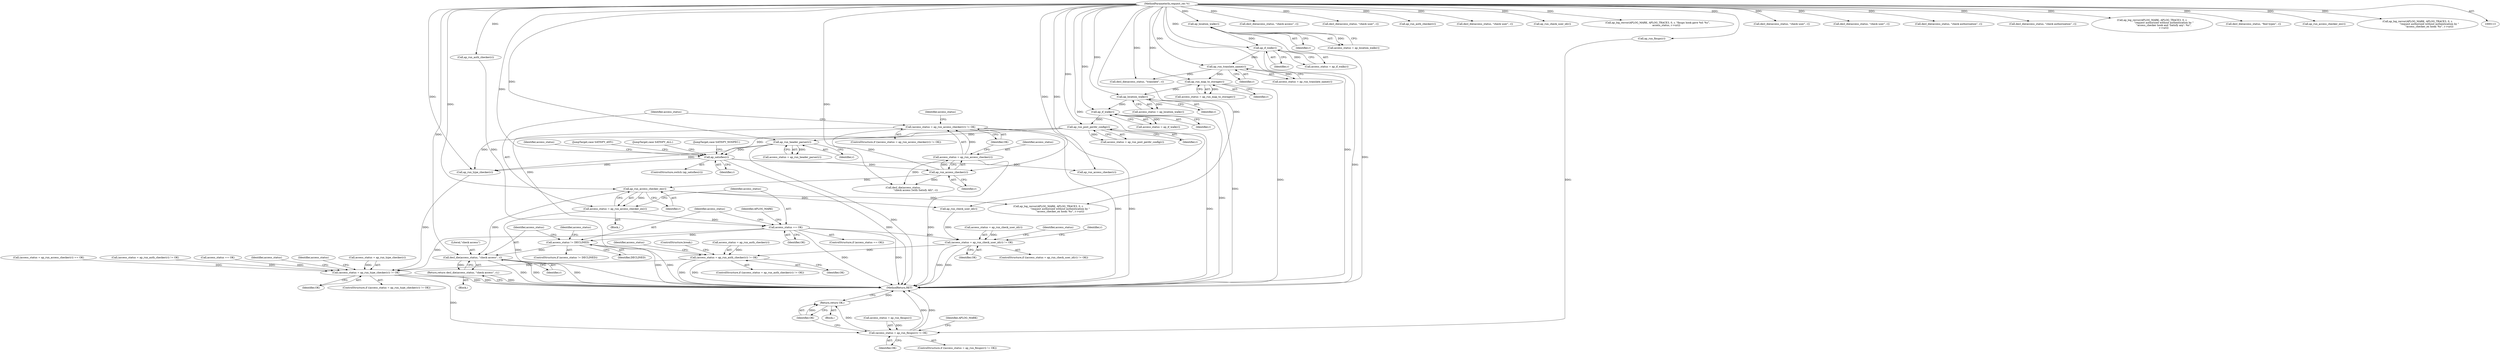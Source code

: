 digraph "1_httpd_cd2b7a26c776b0754fb98426a67804fd48118708@del" {
"1000422" [label="(Call,access_status == OK)"];
"1000417" [label="(Call,access_status = ap_run_access_checker_ex(r))"];
"1000419" [label="(Call,ap_run_access_checker_ex(r))"];
"1000408" [label="(Call,ap_run_access_checker(r))"];
"1000399" [label="(Call,ap_satisfies(r))"];
"1000309" [label="(Call,ap_run_post_perdir_config(r))"];
"1000276" [label="(Call,ap_if_walk(r))"];
"1000268" [label="(Call,ap_location_walk(r))"];
"1000260" [label="(Call,ap_run_map_to_storage(r))"];
"1000240" [label="(Call,ap_run_translate_name(r))"];
"1000207" [label="(Call,ap_if_walk(r))"];
"1000199" [label="(Call,ap_location_walk(r))"];
"1000114" [label="(MethodParameterIn,request_rec *r)"];
"1000324" [label="(Call,ap_run_header_parser(r))"];
"1000405" [label="(Call,(access_status = ap_run_access_checker(r)) != OK)"];
"1000406" [label="(Call,access_status = ap_run_access_checker(r))"];
"1000437" [label="(Call,access_status != DECLINED)"];
"1000442" [label="(Call,decl_die(access_status, \"check access\", r))"];
"1000441" [label="(Return,return decl_die(access_status, \"check access\", r);)"];
"1000449" [label="(Call,(access_status = ap_run_check_user_id(r)) != OK)"];
"1000477" [label="(Call,(access_status = ap_run_auth_checker(r)) != OK)"];
"1000583" [label="(Call,(access_status = ap_run_type_checker(r)) != OK)"];
"1000596" [label="(Call,(access_status = ap_run_fixups(r)) != OK)"];
"1000615" [label="(Return,return OK;)"];
"1000405" [label="(Call,(access_status = ap_run_access_checker(r)) != OK)"];
"1000454" [label="(Identifier,OK)"];
"1000534" [label="(Call,decl_die(access_status, \"check access\", r))"];
"1000424" [label="(Identifier,OK)"];
"1000597" [label="(Call,access_status = ap_run_fixups(r))"];
"1000276" [label="(Call,ap_if_walk(r))"];
"1000307" [label="(Call,access_status = ap_run_post_perdir_config(r))"];
"1000419" [label="(Call,ap_run_access_checker_ex(r))"];
"1000477" [label="(Call,(access_status = ap_run_auth_checker(r)) != OK)"];
"1000205" [label="(Call,access_status = ap_if_walk(r))"];
"1000564" [label="(Call,decl_die(access_status, \"check user\", r))"];
"1000418" [label="(Identifier,access_status)"];
"1000572" [label="(Call,ap_run_auth_checker(r))"];
"1000592" [label="(Identifier,access_status)"];
"1000458" [label="(Identifier,access_status)"];
"1000601" [label="(Identifier,OK)"];
"1000260" [label="(Call,ap_run_map_to_storage(r))"];
"1000240" [label="(Call,ap_run_translate_name(r))"];
"1000410" [label="(Identifier,OK)"];
"1000569" [label="(Call,(access_status = ap_run_auth_checker(r)) != OK)"];
"1000244" [label="(Call,decl_die(access_status, \"translate\", r))"];
"1000595" [label="(ControlStructure,if ((access_status = ap_run_fixups(r)) != OK))"];
"1000399" [label="(Call,ap_satisfies(r))"];
"1000489" [label="(ControlStructure,break;)"];
"1000588" [label="(Identifier,OK)"];
"1000549" [label="(Call,decl_die(access_status, \"check user\", r))"];
"1000476" [label="(ControlStructure,if ((access_status = ap_run_auth_checker(r)) != OK))"];
"1000490" [label="(JumpTarget,case SATISFY_ANY:)"];
"1000599" [label="(Call,ap_run_fixups(r))"];
"1000514" [label="(Call,access_status == OK)"];
"1000544" [label="(Call,ap_run_check_user_id(r))"];
"1000208" [label="(Identifier,r)"];
"1000603" [label="(Call,ap_log_rerror(APLOG_MARK, APLOG_TRACE3, 0, r, \"fixups hook gave %d: %s\",\n                      access_status, r->uri))"];
"1000441" [label="(Return,return decl_die(access_status, \"check access\", r);)"];
"1000438" [label="(Identifier,access_status)"];
"1000440" [label="(Block,)"];
"1000402" [label="(JumpTarget,case SATISFY_ALL:)"];
"1000266" [label="(Call,access_status = ap_location_walk(r))"];
"1000452" [label="(Call,ap_run_check_user_id(r))"];
"1000426" [label="(Call,ap_log_rerror(APLOG_MARK, APLOG_TRACE3, 0, r,\n                              \"request authorized without authentication by \"\n                              \"access_checker_ex hook: %s\", r->uri))"];
"1000408" [label="(Call,ap_run_access_checker(r))"];
"1000407" [label="(Identifier,access_status)"];
"1000480" [label="(Call,ap_run_auth_checker(r))"];
"1000457" [label="(Call,decl_die(access_status, \"check user\", r))"];
"1000495" [label="(Call,ap_run_access_checker(r))"];
"1000403" [label="(JumpTarget,case SATISFY_NOSPEC:)"];
"1000598" [label="(Identifier,access_status)"];
"1000445" [label="(Identifier,r)"];
"1000616" [label="(Identifier,OK)"];
"1000261" [label="(Identifier,r)"];
"1000472" [label="(Call,decl_die(access_status, \"check user\", r))"];
"1000615" [label="(Return,return OK;)"];
"1000421" [label="(ControlStructure,if (access_status == OK))"];
"1000485" [label="(Call,decl_die(access_status, \"check authorization\", r))"];
"1000269" [label="(Identifier,r)"];
"1000444" [label="(Literal,\"check access\")"];
"1000583" [label="(Call,(access_status = ap_run_type_checker(r)) != OK)"];
"1000241" [label="(Identifier,r)"];
"1000197" [label="(Call,access_status = ap_location_walk(r))"];
"1000604" [label="(Identifier,APLOG_MARK)"];
"1000439" [label="(Identifier,DECLINED)"];
"1000409" [label="(Identifier,r)"];
"1000486" [label="(Identifier,access_status)"];
"1000577" [label="(Call,decl_die(access_status, \"check authorization\", r))"];
"1000585" [label="(Identifier,access_status)"];
"1000238" [label="(Call,access_status = ap_run_translate_name(r))"];
"1000207" [label="(Call,ap_if_walk(r))"];
"1000586" [label="(Call,ap_run_type_checker(r))"];
"1000417" [label="(Call,access_status = ap_run_access_checker_ex(r))"];
"1000427" [label="(Identifier,APLOG_MARK)"];
"1000115" [label="(Block,)"];
"1000423" [label="(Identifier,access_status)"];
"1000450" [label="(Call,access_status = ap_run_check_user_id(r))"];
"1000277" [label="(Identifier,r)"];
"1000464" [label="(Identifier,r)"];
"1000268" [label="(Call,ap_location_walk(r))"];
"1000596" [label="(Call,(access_status = ap_run_fixups(r)) != OK)"];
"1000584" [label="(Call,access_status = ap_run_type_checker(r))"];
"1000114" [label="(MethodParameterIn,request_rec *r)"];
"1000309" [label="(Call,ap_run_post_perdir_config(r))"];
"1000499" [label="(Call,ap_log_rerror(APLOG_MARK, APLOG_TRACE3, 0, r,\n                              \"request authorized without authentication by \"\n                              \"access_checker hook and 'Satisfy any': %s\",\n                              r->uri))"];
"1000258" [label="(Call,access_status = ap_run_map_to_storage(r))"];
"1000413" [label="(Call,decl_die(access_status,\n                                \"check access (with Satisfy All)\", r))"];
"1000398" [label="(ControlStructure,switch (ap_satisfies(r)))"];
"1000401" [label="(Block,)"];
"1000310" [label="(Identifier,r)"];
"1000406" [label="(Call,access_status = ap_run_access_checker(r))"];
"1000404" [label="(ControlStructure,if ((access_status = ap_run_access_checker(r)) != OK))"];
"1000414" [label="(Identifier,access_status)"];
"1000324" [label="(Call,ap_run_header_parser(r))"];
"1000482" [label="(Identifier,OK)"];
"1000617" [label="(MethodReturn,RET)"];
"1000422" [label="(Call,access_status == OK)"];
"1000582" [label="(ControlStructure,if ((access_status = ap_run_type_checker(r)) != OK))"];
"1000442" [label="(Call,decl_die(access_status, \"check access\", r))"];
"1000437" [label="(Call,access_status != DECLINED)"];
"1000478" [label="(Call,access_status = ap_run_auth_checker(r))"];
"1000449" [label="(Call,(access_status = ap_run_check_user_id(r)) != OK)"];
"1000436" [label="(ControlStructure,if (access_status != DECLINED))"];
"1000325" [label="(Identifier,r)"];
"1000274" [label="(Call,access_status = ap_if_walk(r))"];
"1000199" [label="(Call,ap_location_walk(r))"];
"1000322" [label="(Call,access_status = ap_run_header_parser(r))"];
"1000200" [label="(Identifier,r)"];
"1000591" [label="(Call,decl_die(access_status, \"find types\", r))"];
"1000400" [label="(Identifier,r)"];
"1000511" [label="(Call,ap_run_access_checker_ex(r))"];
"1000448" [label="(ControlStructure,if ((access_status = ap_run_check_user_id(r)) != OK))"];
"1000492" [label="(Call,(access_status = ap_run_access_checker(r)) == OK)"];
"1000420" [label="(Identifier,r)"];
"1000518" [label="(Call,ap_log_rerror(APLOG_MARK, APLOG_TRACE3, 0, r,\n                              \"request authorized without authentication by \"\n                              \"access_checker_ex hook: %s\", r->uri))"];
"1000451" [label="(Identifier,access_status)"];
"1000443" [label="(Identifier,access_status)"];
"1000422" -> "1000421"  [label="AST: "];
"1000422" -> "1000424"  [label="CFG: "];
"1000423" -> "1000422"  [label="AST: "];
"1000424" -> "1000422"  [label="AST: "];
"1000427" -> "1000422"  [label="CFG: "];
"1000438" -> "1000422"  [label="CFG: "];
"1000422" -> "1000617"  [label="DDG: "];
"1000422" -> "1000617"  [label="DDG: "];
"1000417" -> "1000422"  [label="DDG: "];
"1000405" -> "1000422"  [label="DDG: "];
"1000422" -> "1000437"  [label="DDG: "];
"1000422" -> "1000449"  [label="DDG: "];
"1000422" -> "1000583"  [label="DDG: "];
"1000417" -> "1000401"  [label="AST: "];
"1000417" -> "1000419"  [label="CFG: "];
"1000418" -> "1000417"  [label="AST: "];
"1000419" -> "1000417"  [label="AST: "];
"1000423" -> "1000417"  [label="CFG: "];
"1000417" -> "1000617"  [label="DDG: "];
"1000419" -> "1000417"  [label="DDG: "];
"1000419" -> "1000420"  [label="CFG: "];
"1000420" -> "1000419"  [label="AST: "];
"1000408" -> "1000419"  [label="DDG: "];
"1000114" -> "1000419"  [label="DDG: "];
"1000419" -> "1000426"  [label="DDG: "];
"1000419" -> "1000442"  [label="DDG: "];
"1000419" -> "1000452"  [label="DDG: "];
"1000408" -> "1000406"  [label="AST: "];
"1000408" -> "1000409"  [label="CFG: "];
"1000409" -> "1000408"  [label="AST: "];
"1000406" -> "1000408"  [label="CFG: "];
"1000408" -> "1000405"  [label="DDG: "];
"1000408" -> "1000406"  [label="DDG: "];
"1000399" -> "1000408"  [label="DDG: "];
"1000114" -> "1000408"  [label="DDG: "];
"1000408" -> "1000413"  [label="DDG: "];
"1000399" -> "1000398"  [label="AST: "];
"1000399" -> "1000400"  [label="CFG: "];
"1000400" -> "1000399"  [label="AST: "];
"1000402" -> "1000399"  [label="CFG: "];
"1000403" -> "1000399"  [label="CFG: "];
"1000490" -> "1000399"  [label="CFG: "];
"1000585" -> "1000399"  [label="CFG: "];
"1000399" -> "1000617"  [label="DDG: "];
"1000309" -> "1000399"  [label="DDG: "];
"1000324" -> "1000399"  [label="DDG: "];
"1000114" -> "1000399"  [label="DDG: "];
"1000399" -> "1000495"  [label="DDG: "];
"1000399" -> "1000586"  [label="DDG: "];
"1000309" -> "1000307"  [label="AST: "];
"1000309" -> "1000310"  [label="CFG: "];
"1000310" -> "1000309"  [label="AST: "];
"1000307" -> "1000309"  [label="CFG: "];
"1000309" -> "1000617"  [label="DDG: "];
"1000309" -> "1000307"  [label="DDG: "];
"1000276" -> "1000309"  [label="DDG: "];
"1000114" -> "1000309"  [label="DDG: "];
"1000309" -> "1000324"  [label="DDG: "];
"1000309" -> "1000586"  [label="DDG: "];
"1000276" -> "1000274"  [label="AST: "];
"1000276" -> "1000277"  [label="CFG: "];
"1000277" -> "1000276"  [label="AST: "];
"1000274" -> "1000276"  [label="CFG: "];
"1000276" -> "1000617"  [label="DDG: "];
"1000276" -> "1000274"  [label="DDG: "];
"1000268" -> "1000276"  [label="DDG: "];
"1000114" -> "1000276"  [label="DDG: "];
"1000268" -> "1000266"  [label="AST: "];
"1000268" -> "1000269"  [label="CFG: "];
"1000269" -> "1000268"  [label="AST: "];
"1000266" -> "1000268"  [label="CFG: "];
"1000268" -> "1000617"  [label="DDG: "];
"1000268" -> "1000266"  [label="DDG: "];
"1000260" -> "1000268"  [label="DDG: "];
"1000114" -> "1000268"  [label="DDG: "];
"1000260" -> "1000258"  [label="AST: "];
"1000260" -> "1000261"  [label="CFG: "];
"1000261" -> "1000260"  [label="AST: "];
"1000258" -> "1000260"  [label="CFG: "];
"1000260" -> "1000617"  [label="DDG: "];
"1000260" -> "1000258"  [label="DDG: "];
"1000240" -> "1000260"  [label="DDG: "];
"1000114" -> "1000260"  [label="DDG: "];
"1000240" -> "1000238"  [label="AST: "];
"1000240" -> "1000241"  [label="CFG: "];
"1000241" -> "1000240"  [label="AST: "];
"1000238" -> "1000240"  [label="CFG: "];
"1000240" -> "1000238"  [label="DDG: "];
"1000207" -> "1000240"  [label="DDG: "];
"1000114" -> "1000240"  [label="DDG: "];
"1000240" -> "1000244"  [label="DDG: "];
"1000207" -> "1000205"  [label="AST: "];
"1000207" -> "1000208"  [label="CFG: "];
"1000208" -> "1000207"  [label="AST: "];
"1000205" -> "1000207"  [label="CFG: "];
"1000207" -> "1000617"  [label="DDG: "];
"1000207" -> "1000205"  [label="DDG: "];
"1000199" -> "1000207"  [label="DDG: "];
"1000114" -> "1000207"  [label="DDG: "];
"1000199" -> "1000197"  [label="AST: "];
"1000199" -> "1000200"  [label="CFG: "];
"1000200" -> "1000199"  [label="AST: "];
"1000197" -> "1000199"  [label="CFG: "];
"1000199" -> "1000617"  [label="DDG: "];
"1000199" -> "1000197"  [label="DDG: "];
"1000114" -> "1000199"  [label="DDG: "];
"1000114" -> "1000113"  [label="AST: "];
"1000114" -> "1000617"  [label="DDG: "];
"1000114" -> "1000244"  [label="DDG: "];
"1000114" -> "1000324"  [label="DDG: "];
"1000114" -> "1000413"  [label="DDG: "];
"1000114" -> "1000426"  [label="DDG: "];
"1000114" -> "1000442"  [label="DDG: "];
"1000114" -> "1000452"  [label="DDG: "];
"1000114" -> "1000457"  [label="DDG: "];
"1000114" -> "1000472"  [label="DDG: "];
"1000114" -> "1000480"  [label="DDG: "];
"1000114" -> "1000485"  [label="DDG: "];
"1000114" -> "1000495"  [label="DDG: "];
"1000114" -> "1000499"  [label="DDG: "];
"1000114" -> "1000511"  [label="DDG: "];
"1000114" -> "1000518"  [label="DDG: "];
"1000114" -> "1000534"  [label="DDG: "];
"1000114" -> "1000544"  [label="DDG: "];
"1000114" -> "1000549"  [label="DDG: "];
"1000114" -> "1000564"  [label="DDG: "];
"1000114" -> "1000572"  [label="DDG: "];
"1000114" -> "1000577"  [label="DDG: "];
"1000114" -> "1000586"  [label="DDG: "];
"1000114" -> "1000591"  [label="DDG: "];
"1000114" -> "1000599"  [label="DDG: "];
"1000114" -> "1000603"  [label="DDG: "];
"1000324" -> "1000322"  [label="AST: "];
"1000324" -> "1000325"  [label="CFG: "];
"1000325" -> "1000324"  [label="AST: "];
"1000322" -> "1000324"  [label="CFG: "];
"1000324" -> "1000617"  [label="DDG: "];
"1000324" -> "1000322"  [label="DDG: "];
"1000324" -> "1000586"  [label="DDG: "];
"1000405" -> "1000404"  [label="AST: "];
"1000405" -> "1000410"  [label="CFG: "];
"1000406" -> "1000405"  [label="AST: "];
"1000410" -> "1000405"  [label="AST: "];
"1000414" -> "1000405"  [label="CFG: "];
"1000418" -> "1000405"  [label="CFG: "];
"1000405" -> "1000617"  [label="DDG: "];
"1000405" -> "1000617"  [label="DDG: "];
"1000406" -> "1000405"  [label="DDG: "];
"1000407" -> "1000406"  [label="AST: "];
"1000410" -> "1000406"  [label="CFG: "];
"1000406" -> "1000617"  [label="DDG: "];
"1000406" -> "1000413"  [label="DDG: "];
"1000437" -> "1000436"  [label="AST: "];
"1000437" -> "1000439"  [label="CFG: "];
"1000438" -> "1000437"  [label="AST: "];
"1000439" -> "1000437"  [label="AST: "];
"1000443" -> "1000437"  [label="CFG: "];
"1000451" -> "1000437"  [label="CFG: "];
"1000437" -> "1000617"  [label="DDG: "];
"1000437" -> "1000617"  [label="DDG: "];
"1000437" -> "1000442"  [label="DDG: "];
"1000442" -> "1000441"  [label="AST: "];
"1000442" -> "1000445"  [label="CFG: "];
"1000443" -> "1000442"  [label="AST: "];
"1000444" -> "1000442"  [label="AST: "];
"1000445" -> "1000442"  [label="AST: "];
"1000441" -> "1000442"  [label="CFG: "];
"1000442" -> "1000617"  [label="DDG: "];
"1000442" -> "1000617"  [label="DDG: "];
"1000442" -> "1000617"  [label="DDG: "];
"1000442" -> "1000441"  [label="DDG: "];
"1000441" -> "1000440"  [label="AST: "];
"1000617" -> "1000441"  [label="CFG: "];
"1000441" -> "1000617"  [label="DDG: "];
"1000449" -> "1000448"  [label="AST: "];
"1000449" -> "1000454"  [label="CFG: "];
"1000450" -> "1000449"  [label="AST: "];
"1000454" -> "1000449"  [label="AST: "];
"1000458" -> "1000449"  [label="CFG: "];
"1000464" -> "1000449"  [label="CFG: "];
"1000449" -> "1000617"  [label="DDG: "];
"1000449" -> "1000617"  [label="DDG: "];
"1000450" -> "1000449"  [label="DDG: "];
"1000452" -> "1000449"  [label="DDG: "];
"1000449" -> "1000477"  [label="DDG: "];
"1000477" -> "1000476"  [label="AST: "];
"1000477" -> "1000482"  [label="CFG: "];
"1000478" -> "1000477"  [label="AST: "];
"1000482" -> "1000477"  [label="AST: "];
"1000486" -> "1000477"  [label="CFG: "];
"1000489" -> "1000477"  [label="CFG: "];
"1000477" -> "1000617"  [label="DDG: "];
"1000477" -> "1000617"  [label="DDG: "];
"1000478" -> "1000477"  [label="DDG: "];
"1000480" -> "1000477"  [label="DDG: "];
"1000477" -> "1000583"  [label="DDG: "];
"1000583" -> "1000582"  [label="AST: "];
"1000583" -> "1000588"  [label="CFG: "];
"1000584" -> "1000583"  [label="AST: "];
"1000588" -> "1000583"  [label="AST: "];
"1000592" -> "1000583"  [label="CFG: "];
"1000598" -> "1000583"  [label="CFG: "];
"1000583" -> "1000617"  [label="DDG: "];
"1000583" -> "1000617"  [label="DDG: "];
"1000584" -> "1000583"  [label="DDG: "];
"1000586" -> "1000583"  [label="DDG: "];
"1000492" -> "1000583"  [label="DDG: "];
"1000514" -> "1000583"  [label="DDG: "];
"1000569" -> "1000583"  [label="DDG: "];
"1000583" -> "1000596"  [label="DDG: "];
"1000596" -> "1000595"  [label="AST: "];
"1000596" -> "1000601"  [label="CFG: "];
"1000597" -> "1000596"  [label="AST: "];
"1000601" -> "1000596"  [label="AST: "];
"1000604" -> "1000596"  [label="CFG: "];
"1000616" -> "1000596"  [label="CFG: "];
"1000596" -> "1000617"  [label="DDG: "];
"1000596" -> "1000617"  [label="DDG: "];
"1000597" -> "1000596"  [label="DDG: "];
"1000599" -> "1000596"  [label="DDG: "];
"1000596" -> "1000615"  [label="DDG: "];
"1000615" -> "1000115"  [label="AST: "];
"1000615" -> "1000616"  [label="CFG: "];
"1000616" -> "1000615"  [label="AST: "];
"1000617" -> "1000615"  [label="CFG: "];
"1000615" -> "1000617"  [label="DDG: "];
"1000616" -> "1000615"  [label="DDG: "];
}
